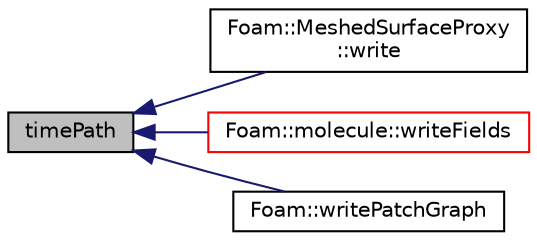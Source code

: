 digraph "timePath"
{
  bgcolor="transparent";
  edge [fontname="Helvetica",fontsize="10",labelfontname="Helvetica",labelfontsize="10"];
  node [fontname="Helvetica",fontsize="10",shape=record];
  rankdir="LR";
  Node1 [label="timePath",height=0.2,width=0.4,color="black", fillcolor="grey75", style="filled", fontcolor="black"];
  Node1 -> Node2 [dir="back",color="midnightblue",fontsize="10",style="solid",fontname="Helvetica"];
  Node2 [label="Foam::MeshedSurfaceProxy\l::write",height=0.2,width=0.4,color="black",URL="$a01469.html#a88474a581f2965b69efe09bd143a9900",tooltip="Write to database. "];
  Node1 -> Node3 [dir="back",color="midnightblue",fontsize="10",style="solid",fontname="Helvetica"];
  Node3 [label="Foam::molecule::writeFields",height=0.2,width=0.4,color="red",URL="$a01524.html#aa4b4162953822603a8cfb0ee3ca761c0"];
  Node1 -> Node4 [dir="back",color="midnightblue",fontsize="10",style="solid",fontname="Helvetica"];
  Node4 [label="Foam::writePatchGraph",height=0.2,width=0.4,color="black",URL="$a10758.html#ad34974744461d4dc1d57e8978f3c6667"];
}
